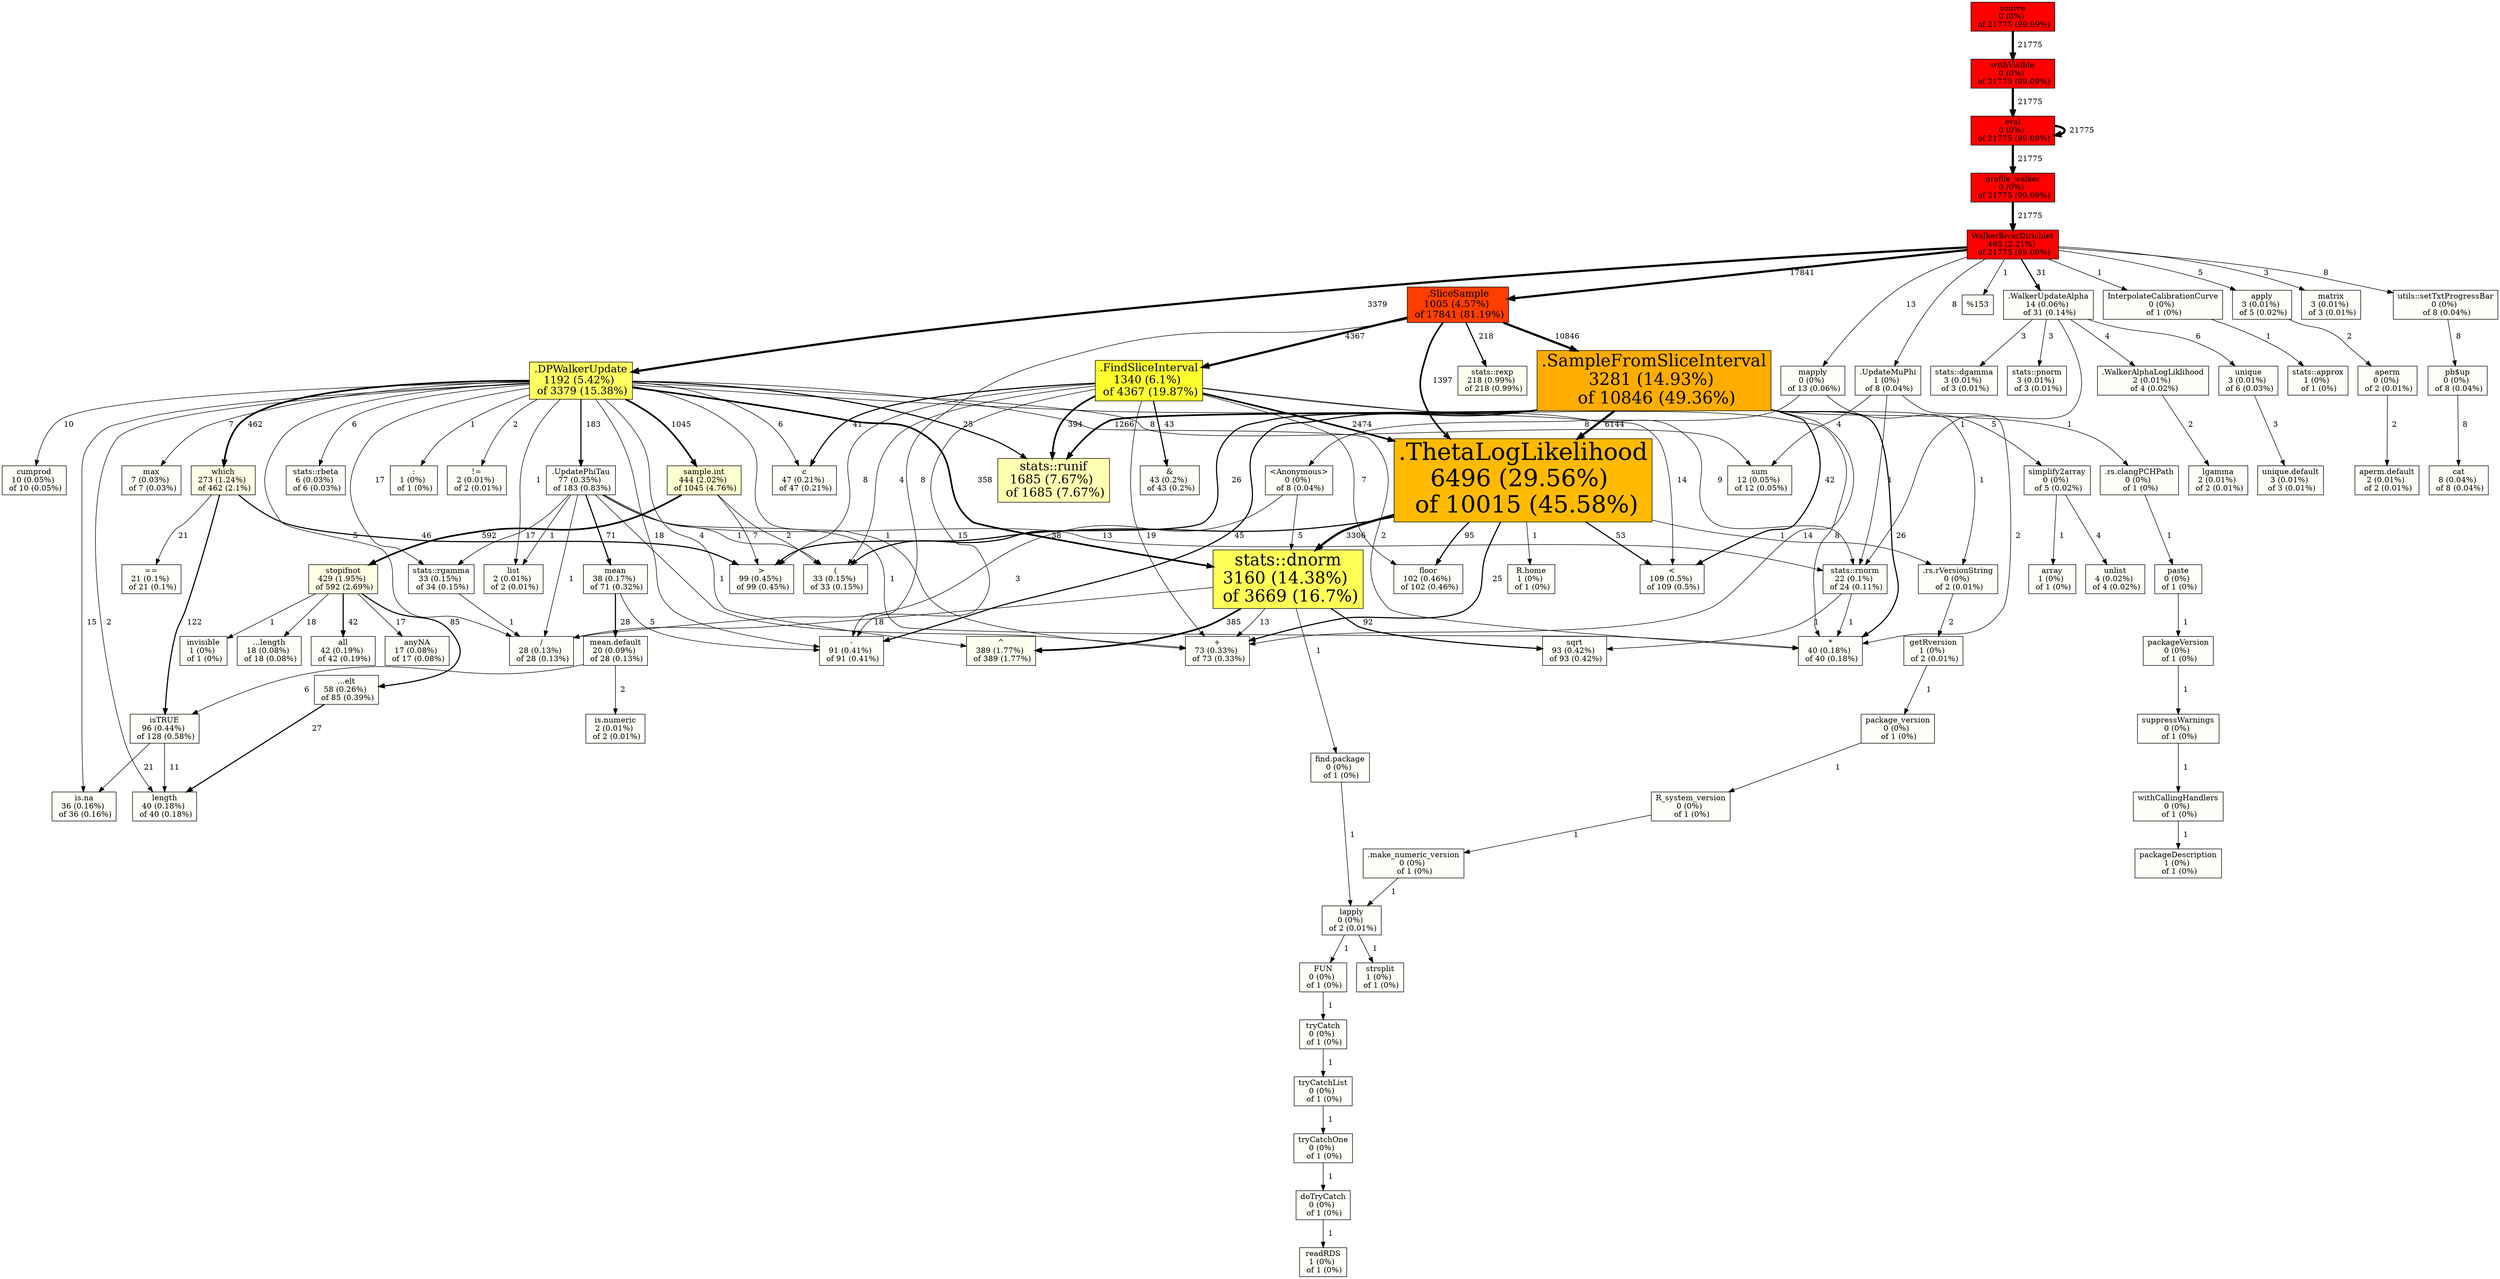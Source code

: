 digraph xyz {
rankdir=TB;
"-\n91 (0.41%) \n of 91 (0.41%)"[shape=box,style=filled,color=black,fillcolor="#FFFFFA"fontsize=14];
":\n1 (0%) \n of 1 (0%)"[shape=box,style=filled,color=black,fillcolor="#FFFFFA"fontsize=14];
"!=\n2 (0.01%) \n of 2 (0.01%)"[shape=box,style=filled,color=black,fillcolor="#FFFFFA"fontsize=14];
"...elt\n58 (0.26%) \n of 85 (0.39%)"[shape=box,style=filled,color=black,fillcolor="#FFFFFA"fontsize=14];
"...elt\n58 (0.26%) \n of 85 (0.39%)" -> "length\n40 (0.18%) \n of 40 (0.18%)"[label="  27", penwidth=2];
"...length\n18 (0.08%) \n of 18 (0.08%)"[shape=box,style=filled,color=black,fillcolor="#FFFFFA"fontsize=14];
".DPWalkerUpdate\n1192 (5.42%) \n of 3379 (15.38%)"[shape=box,style=filled,color=black,fillcolor="#FFFF61"fontsize=18.6247147629165];
".DPWalkerUpdate\n1192 (5.42%) \n of 3379 (15.38%)" -> "-\n91 (0.41%) \n of 91 (0.41%)"[label="  18", penwidth=1];
".DPWalkerUpdate\n1192 (5.42%) \n of 3379 (15.38%)" -> ":\n1 (0%) \n of 1 (0%)"[label="  1", penwidth=1];
".DPWalkerUpdate\n1192 (5.42%) \n of 3379 (15.38%)" -> "!=\n2 (0.01%) \n of 2 (0.01%)"[label="  2", penwidth=1];
".DPWalkerUpdate\n1192 (5.42%) \n of 3379 (15.38%)" -> ".UpdatePhiTau\n77 (0.35%) \n of 183 (0.83%)"[label="  183", penwidth=2];
".DPWalkerUpdate\n1192 (5.42%) \n of 3379 (15.38%)" -> "*\n40 (0.18%) \n of 40 (0.18%)"[label="  2", penwidth=1];
".DPWalkerUpdate\n1192 (5.42%) \n of 3379 (15.38%)" -> "/\n28 (0.13%) \n of 28 (0.13%)"[label="  5", penwidth=1];
".DPWalkerUpdate\n1192 (5.42%) \n of 3379 (15.38%)" -> "^\n389 (1.77%) \n of 389 (1.77%)"[label="  4", penwidth=1];
".DPWalkerUpdate\n1192 (5.42%) \n of 3379 (15.38%)" -> "+\n73 (0.33%) \n of 73 (0.33%)"[label="  1", penwidth=1];
".DPWalkerUpdate\n1192 (5.42%) \n of 3379 (15.38%)" -> "c\n47 (0.21%) \n of 47 (0.21%)"[label="  6", penwidth=1];
".DPWalkerUpdate\n1192 (5.42%) \n of 3379 (15.38%)" -> "cumprod\n10 (0.05%) \n of 10 (0.05%)"[label="  10", penwidth=1];
".DPWalkerUpdate\n1192 (5.42%) \n of 3379 (15.38%)" -> "is.na\n36 (0.16%) \n of 36 (0.16%)"[label="  15", penwidth=1];
".DPWalkerUpdate\n1192 (5.42%) \n of 3379 (15.38%)" -> "length\n40 (0.18%) \n of 40 (0.18%)"[label="  2", penwidth=1];
".DPWalkerUpdate\n1192 (5.42%) \n of 3379 (15.38%)" -> "list\n2 (0.01%) \n of 2 (0.01%)"[label="  1", penwidth=1];
".DPWalkerUpdate\n1192 (5.42%) \n of 3379 (15.38%)" -> "max\n7 (0.03%) \n of 7 (0.03%)"[label="  7", penwidth=1];
".DPWalkerUpdate\n1192 (5.42%) \n of 3379 (15.38%)" -> "sample.int\n444 (2.02%) \n of 1045 (4.76%)"[label="  1045", penwidth=3];
".DPWalkerUpdate\n1192 (5.42%) \n of 3379 (15.38%)" -> "stats::dnorm\n3160 (14.38%) \n of 3669 (16.7%)"[label="  358", penwidth=3];
".DPWalkerUpdate\n1192 (5.42%) \n of 3379 (15.38%)" -> "stats::rbeta\n6 (0.03%) \n of 6 (0.03%)"[label="  6", penwidth=1];
".DPWalkerUpdate\n1192 (5.42%) \n of 3379 (15.38%)" -> "stats::rgamma\n33 (0.15%) \n of 34 (0.15%)"[label="  17", penwidth=1];
".DPWalkerUpdate\n1192 (5.42%) \n of 3379 (15.38%)" -> "stats::rnorm\n22 (0.1%) \n of 24 (0.11%)"[label="  9", penwidth=1];
".DPWalkerUpdate\n1192 (5.42%) \n of 3379 (15.38%)" -> "stats::runif\n1685 (7.67%) \n of 1685 (7.67%)"[label="  25", penwidth=2];
".DPWalkerUpdate\n1192 (5.42%) \n of 3379 (15.38%)" -> "sum\n12 (0.05%) \n of 12 (0.05%)"[label="  8", penwidth=1];
".DPWalkerUpdate\n1192 (5.42%) \n of 3379 (15.38%)" -> "which\n273 (1.24%) \n of 462 (2.1%)"[label="  462", penwidth=3];
".FindSliceInterval\n1340 (6.1%) \n of 4367 (19.87%)"[shape=box,style=filled,color=black,fillcolor="#FFFF2E"fontsize=19.7585424563656];
".FindSliceInterval\n1340 (6.1%) \n of 4367 (19.87%)" -> "-\n91 (0.41%) \n of 91 (0.41%)"[label="  15", penwidth=1];
".FindSliceInterval\n1340 (6.1%) \n of 4367 (19.87%)" -> ".ThetaLogLikelihood\n6496 (29.56%) \n of 10015 (45.58%)"[label="  2474", penwidth=3];
".FindSliceInterval\n1340 (6.1%) \n of 4367 (19.87%)" -> "(\n33 (0.15%) \n of 33 (0.15%)"[label="  4", penwidth=1];
".FindSliceInterval\n1340 (6.1%) \n of 4367 (19.87%)" -> "*\n40 (0.18%) \n of 40 (0.18%)"[label="  8", penwidth=1];
".FindSliceInterval\n1340 (6.1%) \n of 4367 (19.87%)" -> "&\n43 (0.2%) \n of 43 (0.2%)"[label="  43", penwidth=2];
".FindSliceInterval\n1340 (6.1%) \n of 4367 (19.87%)" -> "+\n73 (0.33%) \n of 73 (0.33%)"[label="  19", penwidth=1];
".FindSliceInterval\n1340 (6.1%) \n of 4367 (19.87%)" -> "<\n109 (0.5%) \n of 109 (0.5%)"[label="  14", penwidth=1];
".FindSliceInterval\n1340 (6.1%) \n of 4367 (19.87%)" -> ">\n99 (0.45%) \n of 99 (0.45%)"[label="  8", penwidth=1];
".FindSliceInterval\n1340 (6.1%) \n of 4367 (19.87%)" -> "c\n47 (0.21%) \n of 47 (0.21%)"[label="  41", penwidth=2];
".FindSliceInterval\n1340 (6.1%) \n of 4367 (19.87%)" -> "floor\n102 (0.46%) \n of 102 (0.46%)"[label="  7", penwidth=1];
".FindSliceInterval\n1340 (6.1%) \n of 4367 (19.87%)" -> "stats::runif\n1685 (7.67%) \n of 1685 (7.67%)"[label="  394", penwidth=3];
".make_numeric_version\n0 (0%) \n of 1 (0%)"[shape=box,style=filled,color=black,fillcolor="#FFFFFA"fontsize=14];
".make_numeric_version\n0 (0%) \n of 1 (0%)" -> "lapply\n0 (0%) \n of 2 (0.01%)"[label="  1", penwidth=1];
".rs.clangPCHPath\n0 (0%) \n of 1 (0%)"[shape=box,style=filled,color=black,fillcolor="#FFFFFA"fontsize=14];
".rs.clangPCHPath\n0 (0%) \n of 1 (0%)" -> "paste\n0 (0%) \n of 1 (0%)"[label="  1", penwidth=1];
".rs.rVersionString\n0 (0%) \n of 2 (0.01%)"[shape=box,style=filled,color=black,fillcolor="#FFFFFA"fontsize=14];
".rs.rVersionString\n0 (0%) \n of 2 (0.01%)" -> "getRversion\n1 (0%) \n of 2 (0.01%)"[label="  2", penwidth=1];
".SampleFromSliceInterval\n3281 (14.93%) \n of 10846 (49.36%)"[shape=box,style=filled,color=black,fillcolor="#FFAC00"fontsize=30.9114865381787];
".SampleFromSliceInterval\n3281 (14.93%) \n of 10846 (49.36%)" -> "-\n91 (0.41%) \n of 91 (0.41%)"[label="  45", penwidth=2];
".SampleFromSliceInterval\n3281 (14.93%) \n of 10846 (49.36%)" -> ".rs.clangPCHPath\n0 (0%) \n of 1 (0%)"[label="  1", penwidth=1];
".SampleFromSliceInterval\n3281 (14.93%) \n of 10846 (49.36%)" -> ".rs.rVersionString\n0 (0%) \n of 2 (0.01%)"[label="  1", penwidth=1];
".SampleFromSliceInterval\n3281 (14.93%) \n of 10846 (49.36%)" -> ".ThetaLogLikelihood\n6496 (29.56%) \n of 10015 (45.58%)"[label="  6144", penwidth=4];
".SampleFromSliceInterval\n3281 (14.93%) \n of 10846 (49.36%)" -> "(\n33 (0.15%) \n of 33 (0.15%)"[label="  26", penwidth=2];
".SampleFromSliceInterval\n3281 (14.93%) \n of 10846 (49.36%)" -> "*\n40 (0.18%) \n of 40 (0.18%)"[label="  26", penwidth=2];
".SampleFromSliceInterval\n3281 (14.93%) \n of 10846 (49.36%)" -> "+\n73 (0.33%) \n of 73 (0.33%)"[label="  14", penwidth=1];
".SampleFromSliceInterval\n3281 (14.93%) \n of 10846 (49.36%)" -> "<\n109 (0.5%) \n of 109 (0.5%)"[label="  42", penwidth=2];
".SampleFromSliceInterval\n3281 (14.93%) \n of 10846 (49.36%)" -> "stats::runif\n1685 (7.67%) \n of 1685 (7.67%)"[label="  1266", penwidth=3];
".SliceSample\n1005 (4.57%) \n of 17841 (81.19%)"[shape=box,style=filled,color=black,fillcolor="#FF3E00"fontsize=17.1020466611456];
".SliceSample\n1005 (4.57%) \n of 17841 (81.19%)" -> "-\n91 (0.41%) \n of 91 (0.41%)"[label="  8", penwidth=1];
".SliceSample\n1005 (4.57%) \n of 17841 (81.19%)" -> ".FindSliceInterval\n1340 (6.1%) \n of 4367 (19.87%)"[label="  4367", penwidth=4];
".SliceSample\n1005 (4.57%) \n of 17841 (81.19%)" -> ".SampleFromSliceInterval\n3281 (14.93%) \n of 10846 (49.36%)"[label="  10846", penwidth=4];
".SliceSample\n1005 (4.57%) \n of 17841 (81.19%)" -> ".ThetaLogLikelihood\n6496 (29.56%) \n of 10015 (45.58%)"[label="  1397", penwidth=3];
".SliceSample\n1005 (4.57%) \n of 17841 (81.19%)" -> "stats::rexp\n218 (0.99%) \n of 218 (0.99%)"[label="  218", penwidth=2];
".ThetaLogLikelihood\n6496 (29.56%) \n of 10015 (45.58%)"[shape=box,style=filled,color=black,fillcolor="#FFBA00"fontsize=43.4952871010182];
".ThetaLogLikelihood\n6496 (29.56%) \n of 10015 (45.58%)" -> ".rs.rVersionString\n0 (0%) \n of 2 (0.01%)"[label="  1", penwidth=1];
".ThetaLogLikelihood\n6496 (29.56%) \n of 10015 (45.58%)" -> "+\n73 (0.33%) \n of 73 (0.33%)"[label="  25", penwidth=2];
".ThetaLogLikelihood\n6496 (29.56%) \n of 10015 (45.58%)" -> "<\n109 (0.5%) \n of 109 (0.5%)"[label="  53", penwidth=2];
".ThetaLogLikelihood\n6496 (29.56%) \n of 10015 (45.58%)" -> ">\n99 (0.45%) \n of 99 (0.45%)"[label="  38", penwidth=2];
".ThetaLogLikelihood\n6496 (29.56%) \n of 10015 (45.58%)" -> "floor\n102 (0.46%) \n of 102 (0.46%)"[label="  95", penwidth=2];
".ThetaLogLikelihood\n6496 (29.56%) \n of 10015 (45.58%)" -> "R.home\n1 (0%) \n of 1 (0%)"[label="  1", penwidth=1];
".ThetaLogLikelihood\n6496 (29.56%) \n of 10015 (45.58%)" -> "stats::dnorm\n3160 (14.38%) \n of 3669 (16.7%)"[label="  3306", penwidth=4];
".UpdateMuPhi\n1 (0%) \n of 8 (0.04%)"[shape=box,style=filled,color=black,fillcolor="#FFFFFA"fontsize=14];
".UpdateMuPhi\n1 (0%) \n of 8 (0.04%)" -> "*\n40 (0.18%) \n of 40 (0.18%)"[label="  2", penwidth=1];
".UpdateMuPhi\n1 (0%) \n of 8 (0.04%)" -> "stats::rnorm\n22 (0.1%) \n of 24 (0.11%)"[label="  1", penwidth=1];
".UpdateMuPhi\n1 (0%) \n of 8 (0.04%)" -> "sum\n12 (0.05%) \n of 12 (0.05%)"[label="  4", penwidth=1];
".UpdatePhiTau\n77 (0.35%) \n of 183 (0.83%)"[shape=box,style=filled,color=black,fillcolor="#FFFFFA"fontsize=14];
".UpdatePhiTau\n77 (0.35%) \n of 183 (0.83%)" -> "(\n33 (0.15%) \n of 33 (0.15%)"[label="  1", penwidth=1];
".UpdatePhiTau\n77 (0.35%) \n of 183 (0.83%)" -> "*\n40 (0.18%) \n of 40 (0.18%)"[label="  1", penwidth=1];
".UpdatePhiTau\n77 (0.35%) \n of 183 (0.83%)" -> "/\n28 (0.13%) \n of 28 (0.13%)"[label="  1", penwidth=1];
".UpdatePhiTau\n77 (0.35%) \n of 183 (0.83%)" -> "+\n73 (0.33%) \n of 73 (0.33%)"[label="  1", penwidth=1];
".UpdatePhiTau\n77 (0.35%) \n of 183 (0.83%)" -> "list\n2 (0.01%) \n of 2 (0.01%)"[label="  1", penwidth=1];
".UpdatePhiTau\n77 (0.35%) \n of 183 (0.83%)" -> "mean\n38 (0.17%) \n of 71 (0.32%)"[label="  71", penwidth=2];
".UpdatePhiTau\n77 (0.35%) \n of 183 (0.83%)" -> "stats::rgamma\n33 (0.15%) \n of 34 (0.15%)"[label="  17", penwidth=1];
".UpdatePhiTau\n77 (0.35%) \n of 183 (0.83%)" -> "stats::rnorm\n22 (0.1%) \n of 24 (0.11%)"[label="  13", penwidth=1];
".WalkerAlphaLogLiklihood\n2 (0.01%) \n of 4 (0.02%)"[shape=box,style=filled,color=black,fillcolor="#FFFFFA"fontsize=14];
".WalkerAlphaLogLiklihood\n2 (0.01%) \n of 4 (0.02%)" -> "lgamma\n2 (0.01%) \n of 2 (0.01%)"[label="  2", penwidth=1];
".WalkerUpdateAlpha\n14 (0.06%) \n of 31 (0.14%)"[shape=box,style=filled,color=black,fillcolor="#FFFFFA"fontsize=14];
".WalkerUpdateAlpha\n14 (0.06%) \n of 31 (0.14%)" -> ".WalkerAlphaLogLiklihood\n2 (0.01%) \n of 4 (0.02%)"[label="  4", penwidth=1];
".WalkerUpdateAlpha\n14 (0.06%) \n of 31 (0.14%)" -> "stats::dgamma\n3 (0.01%) \n of 3 (0.01%)"[label="  3", penwidth=1];
".WalkerUpdateAlpha\n14 (0.06%) \n of 31 (0.14%)" -> "stats::pnorm\n3 (0.01%) \n of 3 (0.01%)"[label="  3", penwidth=1];
".WalkerUpdateAlpha\n14 (0.06%) \n of 31 (0.14%)" -> "stats::rnorm\n22 (0.1%) \n of 24 (0.11%)"[label="  1", penwidth=1];
".WalkerUpdateAlpha\n14 (0.06%) \n of 31 (0.14%)" -> "unique\n3 (0.01%) \n of 6 (0.03%)"[label="  6", penwidth=1];
"(\n33 (0.15%) \n of 33 (0.15%)"[shape=box,style=filled,color=black,fillcolor="#FFFFFA"fontsize=14];
"*\n40 (0.18%) \n of 40 (0.18%)"[shape=box,style=filled,color=black,fillcolor="#FFFFFA"fontsize=14];
"/\n28 (0.13%) \n of 28 (0.13%)"[shape=box,style=filled,color=black,fillcolor="#FFFFFA"fontsize=14];
"&\n43 (0.2%) \n of 43 (0.2%)"[shape=box,style=filled,color=black,fillcolor="#FFFFFA"fontsize=14];
"%%\n1 (0%) \n of 1 (0%)"[shape=box,style=filled,color=black,fillcolor="#FFFFFA"fontsize=14];
"^\n389 (1.77%) \n of 389 (1.77%)"[shape=box,style=filled,color=black,fillcolor="#FFFFF0"fontsize=14];
"+\n73 (0.33%) \n of 73 (0.33%)"[shape=box,style=filled,color=black,fillcolor="#FFFFFA"fontsize=14];
"<\n109 (0.5%) \n of 109 (0.5%)"[shape=box,style=filled,color=black,fillcolor="#FFFFFA"fontsize=14];
"<Anonymous>\n0 (0%) \n of 8 (0.04%)"[shape=box,style=filled,color=black,fillcolor="#FFFFFA"fontsize=14];
"<Anonymous>\n0 (0%) \n of 8 (0.04%)" -> "/\n28 (0.13%) \n of 28 (0.13%)"[label="  3", penwidth=1];
"<Anonymous>\n0 (0%) \n of 8 (0.04%)" -> "stats::dnorm\n3160 (14.38%) \n of 3669 (16.7%)"[label="  5", penwidth=1];
"==\n21 (0.1%) \n of 21 (0.1%)"[shape=box,style=filled,color=black,fillcolor="#FFFFFA"fontsize=14];
">\n99 (0.45%) \n of 99 (0.45%)"[shape=box,style=filled,color=black,fillcolor="#FFFFFA"fontsize=14];
"all\n42 (0.19%) \n of 42 (0.19%)"[shape=box,style=filled,color=black,fillcolor="#FFFFFA"fontsize=14];
"anyNA\n17 (0.08%) \n of 17 (0.08%)"[shape=box,style=filled,color=black,fillcolor="#FFFFFA"fontsize=14];
"aperm\n0 (0%) \n of 2 (0.01%)"[shape=box,style=filled,color=black,fillcolor="#FFFFFA"fontsize=14];
"aperm\n0 (0%) \n of 2 (0.01%)" -> "aperm.default\n2 (0.01%) \n of 2 (0.01%)"[label="  2", penwidth=1];
"aperm.default\n2 (0.01%) \n of 2 (0.01%)"[shape=box,style=filled,color=black,fillcolor="#FFFFFA"fontsize=14];
"apply\n3 (0.01%) \n of 5 (0.02%)"[shape=box,style=filled,color=black,fillcolor="#FFFFFA"fontsize=14];
"apply\n3 (0.01%) \n of 5 (0.02%)" -> "aperm\n0 (0%) \n of 2 (0.01%)"[label="  2", penwidth=1];
"array\n1 (0%) \n of 1 (0%)"[shape=box,style=filled,color=black,fillcolor="#FFFFFA"fontsize=14];
"c\n47 (0.21%) \n of 47 (0.21%)"[shape=box,style=filled,color=black,fillcolor="#FFFFFA"fontsize=14];
"cat\n8 (0.04%) \n of 8 (0.04%)"[shape=box,style=filled,color=black,fillcolor="#FFFFFA"fontsize=14];
"cumprod\n10 (0.05%) \n of 10 (0.05%)"[shape=box,style=filled,color=black,fillcolor="#FFFFFA"fontsize=14];
"doTryCatch\n0 (0%) \n of 1 (0%)"[shape=box,style=filled,color=black,fillcolor="#FFFFFA"fontsize=14];
"doTryCatch\n0 (0%) \n of 1 (0%)" -> "readRDS\n1 (0%) \n of 1 (0%)"[label="  1", penwidth=1];
"eval\n0 (0%) \n of 21775 (99.09%)"[shape=box,style=filled,color=black,fillcolor="#FF0000"fontsize=14];
"eval\n0 (0%) \n of 21775 (99.09%)" -> "eval\n0 (0%) \n of 21775 (99.09%)"[label="  21775", penwidth=4];
"eval\n0 (0%) \n of 21775 (99.09%)" -> "profile_walker\n0 (0%) \n of 21775 (99.09%)"[label="  21775", penwidth=4];
"find.package\n0 (0%) \n of 1 (0%)"[shape=box,style=filled,color=black,fillcolor="#FFFFFA"fontsize=14];
"find.package\n0 (0%) \n of 1 (0%)" -> "lapply\n0 (0%) \n of 2 (0.01%)"[label="  1", penwidth=1];
"floor\n102 (0.46%) \n of 102 (0.46%)"[shape=box,style=filled,color=black,fillcolor="#FFFFFA"fontsize=14];
"FUN\n0 (0%) \n of 1 (0%)"[shape=box,style=filled,color=black,fillcolor="#FFFFFA"fontsize=14];
"FUN\n0 (0%) \n of 1 (0%)" -> "tryCatch\n0 (0%) \n of 1 (0%)"[label="  1", penwidth=1];
"getRversion\n1 (0%) \n of 2 (0.01%)"[shape=box,style=filled,color=black,fillcolor="#FFFFFA"fontsize=14];
"getRversion\n1 (0%) \n of 2 (0.01%)" -> "package_version\n0 (0%) \n of 1 (0%)"[label="  1", penwidth=1];
"InterpolateCalibrationCurve\n0 (0%) \n of 1 (0%)"[shape=box,style=filled,color=black,fillcolor="#FFFFFA"fontsize=14];
"InterpolateCalibrationCurve\n0 (0%) \n of 1 (0%)" -> "stats::approx\n1 (0%) \n of 1 (0%)"[label="  1", penwidth=1];
"invisible\n1 (0%) \n of 1 (0%)"[shape=box,style=filled,color=black,fillcolor="#FFFFFA"fontsize=14];
"is.na\n36 (0.16%) \n of 36 (0.16%)"[shape=box,style=filled,color=black,fillcolor="#FFFFFA"fontsize=14];
"is.numeric\n2 (0.01%) \n of 2 (0.01%)"[shape=box,style=filled,color=black,fillcolor="#FFFFFA"fontsize=14];
"isTRUE\n96 (0.44%) \n of 128 (0.58%)"[shape=box,style=filled,color=black,fillcolor="#FFFFFA"fontsize=14];
"isTRUE\n96 (0.44%) \n of 128 (0.58%)" -> "is.na\n36 (0.16%) \n of 36 (0.16%)"[label="  21", penwidth=1];
"isTRUE\n96 (0.44%) \n of 128 (0.58%)" -> "length\n40 (0.18%) \n of 40 (0.18%)"[label="  11", penwidth=1];
"lapply\n0 (0%) \n of 2 (0.01%)"[shape=box,style=filled,color=black,fillcolor="#FFFFFA"fontsize=14];
"lapply\n0 (0%) \n of 2 (0.01%)" -> "FUN\n0 (0%) \n of 1 (0%)"[label="  1", penwidth=1];
"lapply\n0 (0%) \n of 2 (0.01%)" -> "strsplit\n1 (0%) \n of 1 (0%)"[label="  1", penwidth=1];
"length\n40 (0.18%) \n of 40 (0.18%)"[shape=box,style=filled,color=black,fillcolor="#FFFFFA"fontsize=14];
"lgamma\n2 (0.01%) \n of 2 (0.01%)"[shape=box,style=filled,color=black,fillcolor="#FFFFFA"fontsize=14];
"list\n2 (0.01%) \n of 2 (0.01%)"[shape=box,style=filled,color=black,fillcolor="#FFFFFA"fontsize=14];
"mapply\n0 (0%) \n of 13 (0.06%)"[shape=box,style=filled,color=black,fillcolor="#FFFFFA"fontsize=14];
"mapply\n0 (0%) \n of 13 (0.06%)" -> "<Anonymous>\n0 (0%) \n of 8 (0.04%)"[label="  8", penwidth=1];
"mapply\n0 (0%) \n of 13 (0.06%)" -> "simplify2array\n0 (0%) \n of 5 (0.02%)"[label="  5", penwidth=1];
"matrix\n3 (0.01%) \n of 3 (0.01%)"[shape=box,style=filled,color=black,fillcolor="#FFFFFA"fontsize=14];
"max\n7 (0.03%) \n of 7 (0.03%)"[shape=box,style=filled,color=black,fillcolor="#FFFFFA"fontsize=14];
"mean\n38 (0.17%) \n of 71 (0.32%)"[shape=box,style=filled,color=black,fillcolor="#FFFFFA"fontsize=14];
"mean\n38 (0.17%) \n of 71 (0.32%)" -> "-\n91 (0.41%) \n of 91 (0.41%)"[label="  5", penwidth=1];
"mean\n38 (0.17%) \n of 71 (0.32%)" -> "mean.default\n20 (0.09%) \n of 28 (0.13%)"[label="  28", penwidth=2];
"mean.default\n20 (0.09%) \n of 28 (0.13%)"[shape=box,style=filled,color=black,fillcolor="#FFFFFA"fontsize=14];
"mean.default\n20 (0.09%) \n of 28 (0.13%)" -> "is.numeric\n2 (0.01%) \n of 2 (0.01%)"[label="  2", penwidth=1];
"mean.default\n20 (0.09%) \n of 28 (0.13%)" -> "isTRUE\n96 (0.44%) \n of 128 (0.58%)"[label="  6", penwidth=1];
"package_version\n0 (0%) \n of 1 (0%)"[shape=box,style=filled,color=black,fillcolor="#FFFFFA"fontsize=14];
"package_version\n0 (0%) \n of 1 (0%)" -> "R_system_version\n0 (0%) \n of 1 (0%)"[label="  1", penwidth=1];
"packageDescription\n1 (0%) \n of 1 (0%)"[shape=box,style=filled,color=black,fillcolor="#FFFFFA"fontsize=14];
"packageVersion\n0 (0%) \n of 1 (0%)"[shape=box,style=filled,color=black,fillcolor="#FFFFFA"fontsize=14];
"packageVersion\n0 (0%) \n of 1 (0%)" -> "suppressWarnings\n0 (0%) \n of 1 (0%)"[label="  1", penwidth=1];
"paste\n0 (0%) \n of 1 (0%)"[shape=box,style=filled,color=black,fillcolor="#FFFFFA"fontsize=14];
"paste\n0 (0%) \n of 1 (0%)" -> "packageVersion\n0 (0%) \n of 1 (0%)"[label="  1", penwidth=1];
"pb$up\n0 (0%) \n of 8 (0.04%)"[shape=box,style=filled,color=black,fillcolor="#FFFFFA"fontsize=14];
"pb$up\n0 (0%) \n of 8 (0.04%)" -> "cat\n8 (0.04%) \n of 8 (0.04%)"[label="  8", penwidth=1];
"profile_walker\n0 (0%) \n of 21775 (99.09%)"[shape=box,style=filled,color=black,fillcolor="#FF0000"fontsize=14];
"profile_walker\n0 (0%) \n of 21775 (99.09%)" -> "WalkerBivarDirichlet\n485 (2.21%) \n of 21775 (99.09%)"[label="  21775", penwidth=4];
"R_system_version\n0 (0%) \n of 1 (0%)"[shape=box,style=filled,color=black,fillcolor="#FFFFFA"fontsize=14];
"R_system_version\n0 (0%) \n of 1 (0%)" -> ".make_numeric_version\n0 (0%) \n of 1 (0%)"[label="  1", penwidth=1];
"R.home\n1 (0%) \n of 1 (0%)"[shape=box,style=filled,color=black,fillcolor="#FFFFFA"fontsize=14];
"readRDS\n1 (0%) \n of 1 (0%)"[shape=box,style=filled,color=black,fillcolor="#FFFFFA"fontsize=14];
"sample.int\n444 (2.02%) \n of 1045 (4.76%)"[shape=box,style=filled,color=black,fillcolor="#FFFFD1"fontsize=14];
"sample.int\n444 (2.02%) \n of 1045 (4.76%)" -> "(\n33 (0.15%) \n of 33 (0.15%)"[label="  2", penwidth=1];
"sample.int\n444 (2.02%) \n of 1045 (4.76%)" -> ">\n99 (0.45%) \n of 99 (0.45%)"[label="  7", penwidth=1];
"sample.int\n444 (2.02%) \n of 1045 (4.76%)" -> "stopifnot\n429 (1.95%) \n of 592 (2.69%)"[label="  592", penwidth=3];
"simplify2array\n0 (0%) \n of 5 (0.02%)"[shape=box,style=filled,color=black,fillcolor="#FFFFFA"fontsize=14];
"simplify2array\n0 (0%) \n of 5 (0.02%)" -> "array\n1 (0%) \n of 1 (0%)"[label="  1", penwidth=1];
"simplify2array\n0 (0%) \n of 5 (0.02%)" -> "unlist\n4 (0.02%) \n of 4 (0.02%)"[label="  4", penwidth=1];
"source\n0 (0%) \n of 21775 (99.09%)"[shape=box,style=filled,color=black,fillcolor="#FF0000"fontsize=14];
"source\n0 (0%) \n of 21775 (99.09%)" -> "withVisible\n0 (0%) \n of 21775 (99.09%)"[label="  21775", penwidth=4];
"sqrt\n93 (0.42%) \n of 93 (0.42%)"[shape=box,style=filled,color=black,fillcolor="#FFFFFA"fontsize=14];
"stats::approx\n1 (0%) \n of 1 (0%)"[shape=box,style=filled,color=black,fillcolor="#FFFFFA"fontsize=14];
"stats::dgamma\n3 (0.01%) \n of 3 (0.01%)"[shape=box,style=filled,color=black,fillcolor="#FFFFFA"fontsize=14];
"stats::dnorm\n3160 (14.38%) \n of 3669 (16.7%)"[shape=box,style=filled,color=black,fillcolor="#FFFF57"fontsize=30.3367763613737];
"stats::dnorm\n3160 (14.38%) \n of 3669 (16.7%)" -> "/\n28 (0.13%) \n of 28 (0.13%)"[label="  18", penwidth=1];
"stats::dnorm\n3160 (14.38%) \n of 3669 (16.7%)" -> "^\n389 (1.77%) \n of 389 (1.77%)"[label="  385", penwidth=3];
"stats::dnorm\n3160 (14.38%) \n of 3669 (16.7%)" -> "+\n73 (0.33%) \n of 73 (0.33%)"[label="  13", penwidth=1];
"stats::dnorm\n3160 (14.38%) \n of 3669 (16.7%)" -> "find.package\n0 (0%) \n of 1 (0%)"[label="  1", penwidth=1];
"stats::dnorm\n3160 (14.38%) \n of 3669 (16.7%)" -> "sqrt\n93 (0.42%) \n of 93 (0.42%)"[label="  92", penwidth=2];
"stats::pnorm\n3 (0.01%) \n of 3 (0.01%)"[shape=box,style=filled,color=black,fillcolor="#FFFFFA"fontsize=14];
"stats::rbeta\n6 (0.03%) \n of 6 (0.03%)"[shape=box,style=filled,color=black,fillcolor="#FFFFFA"fontsize=14];
"stats::rexp\n218 (0.99%) \n of 218 (0.99%)"[shape=box,style=filled,color=black,fillcolor="#FFFFF0"fontsize=14];
"stats::rgamma\n33 (0.15%) \n of 34 (0.15%)"[shape=box,style=filled,color=black,fillcolor="#FFFFFA"fontsize=14];
"stats::rgamma\n33 (0.15%) \n of 34 (0.15%)" -> "/\n28 (0.13%) \n of 28 (0.13%)"[label="  1", penwidth=1];
"stats::rnorm\n22 (0.1%) \n of 24 (0.11%)"[shape=box,style=filled,color=black,fillcolor="#FFFFFA"fontsize=14];
"stats::rnorm\n22 (0.1%) \n of 24 (0.11%)" -> "*\n40 (0.18%) \n of 40 (0.18%)"[label="  1", penwidth=1];
"stats::rnorm\n22 (0.1%) \n of 24 (0.11%)" -> "sqrt\n93 (0.42%) \n of 93 (0.42%)"[label="  1", penwidth=1];
"stats::runif\n1685 (7.67%) \n of 1685 (7.67%)"[shape=box,style=filled,color=black,fillcolor="#FFFFB3"fontsize=22.155811878602];
"stopifnot\n429 (1.95%) \n of 592 (2.69%)"[shape=box,style=filled,color=black,fillcolor="#FFFFE6"fontsize=14];
"stopifnot\n429 (1.95%) \n of 592 (2.69%)" -> "...elt\n58 (0.26%) \n of 85 (0.39%)"[label="  85", penwidth=2];
"stopifnot\n429 (1.95%) \n of 592 (2.69%)" -> "...length\n18 (0.08%) \n of 18 (0.08%)"[label="  18", penwidth=1];
"stopifnot\n429 (1.95%) \n of 592 (2.69%)" -> "all\n42 (0.19%) \n of 42 (0.19%)"[label="  42", penwidth=2];
"stopifnot\n429 (1.95%) \n of 592 (2.69%)" -> "anyNA\n17 (0.08%) \n of 17 (0.08%)"[label="  17", penwidth=1];
"stopifnot\n429 (1.95%) \n of 592 (2.69%)" -> "invisible\n1 (0%) \n of 1 (0%)"[label="  1", penwidth=1];
"strsplit\n1 (0%) \n of 1 (0%)"[shape=box,style=filled,color=black,fillcolor="#FFFFFA"fontsize=14];
"sum\n12 (0.05%) \n of 12 (0.05%)"[shape=box,style=filled,color=black,fillcolor="#FFFFFA"fontsize=14];
"suppressWarnings\n0 (0%) \n of 1 (0%)"[shape=box,style=filled,color=black,fillcolor="#FFFFFA"fontsize=14];
"suppressWarnings\n0 (0%) \n of 1 (0%)" -> "withCallingHandlers\n0 (0%) \n of 1 (0%)"[label="  1", penwidth=1];
"tryCatch\n0 (0%) \n of 1 (0%)"[shape=box,style=filled,color=black,fillcolor="#FFFFFA"fontsize=14];
"tryCatch\n0 (0%) \n of 1 (0%)" -> "tryCatchList\n0 (0%) \n of 1 (0%)"[label="  1", penwidth=1];
"tryCatchList\n0 (0%) \n of 1 (0%)"[shape=box,style=filled,color=black,fillcolor="#FFFFFA"fontsize=14];
"tryCatchList\n0 (0%) \n of 1 (0%)" -> "tryCatchOne\n0 (0%) \n of 1 (0%)"[label="  1", penwidth=1];
"tryCatchOne\n0 (0%) \n of 1 (0%)"[shape=box,style=filled,color=black,fillcolor="#FFFFFA"fontsize=14];
"tryCatchOne\n0 (0%) \n of 1 (0%)" -> "doTryCatch\n0 (0%) \n of 1 (0%)"[label="  1", penwidth=1];
"unique\n3 (0.01%) \n of 6 (0.03%)"[shape=box,style=filled,color=black,fillcolor="#FFFFFA"fontsize=14];
"unique\n3 (0.01%) \n of 6 (0.03%)" -> "unique.default\n3 (0.01%) \n of 3 (0.01%)"[label="  3", penwidth=1];
"unique.default\n3 (0.01%) \n of 3 (0.01%)"[shape=box,style=filled,color=black,fillcolor="#FFFFFA"fontsize=14];
"unlist\n4 (0.02%) \n of 4 (0.02%)"[shape=box,style=filled,color=black,fillcolor="#FFFFFA"fontsize=14];
"utils::setTxtProgressBar\n0 (0%) \n of 8 (0.04%)"[shape=box,style=filled,color=black,fillcolor="#FFFFFA"fontsize=14];
"utils::setTxtProgressBar\n0 (0%) \n of 8 (0.04%)" -> "pb$up\n0 (0%) \n of 8 (0.04%)"[label="  8", penwidth=1];
"WalkerBivarDirichlet\n485 (2.21%) \n of 21775 (99.09%)"[shape=box,style=filled,color=black,fillcolor="#FF0000"fontsize=14];
"WalkerBivarDirichlet\n485 (2.21%) \n of 21775 (99.09%)" -> ".DPWalkerUpdate\n1192 (5.42%) \n of 3379 (15.38%)"[label="  3379", penwidth=4];
"WalkerBivarDirichlet\n485 (2.21%) \n of 21775 (99.09%)" -> ".SliceSample\n1005 (4.57%) \n of 17841 (81.19%)"[label="  17841", penwidth=4];
"WalkerBivarDirichlet\n485 (2.21%) \n of 21775 (99.09%)" -> ".UpdateMuPhi\n1 (0%) \n of 8 (0.04%)"[label="  8", penwidth=1];
"WalkerBivarDirichlet\n485 (2.21%) \n of 21775 (99.09%)" -> ".WalkerUpdateAlpha\n14 (0.06%) \n of 31 (0.14%)"[label="  31", penwidth=2];
"WalkerBivarDirichlet\n485 (2.21%) \n of 21775 (99.09%)" -> "%%\n1 (0%) \n of 1 (0%)"[label="  1", penwidth=1];
"WalkerBivarDirichlet\n485 (2.21%) \n of 21775 (99.09%)" -> "apply\n3 (0.01%) \n of 5 (0.02%)"[label="  5", penwidth=1];
"WalkerBivarDirichlet\n485 (2.21%) \n of 21775 (99.09%)" -> "InterpolateCalibrationCurve\n0 (0%) \n of 1 (0%)"[label="  1", penwidth=1];
"WalkerBivarDirichlet\n485 (2.21%) \n of 21775 (99.09%)" -> "mapply\n0 (0%) \n of 13 (0.06%)"[label="  13", penwidth=1];
"WalkerBivarDirichlet\n485 (2.21%) \n of 21775 (99.09%)" -> "matrix\n3 (0.01%) \n of 3 (0.01%)"[label="  3", penwidth=1];
"WalkerBivarDirichlet\n485 (2.21%) \n of 21775 (99.09%)" -> "utils::setTxtProgressBar\n0 (0%) \n of 8 (0.04%)"[label="  8", penwidth=1];
"which\n273 (1.24%) \n of 462 (2.1%)"[shape=box,style=filled,color=black,fillcolor="#FFFFE6"fontsize=14];
"which\n273 (1.24%) \n of 462 (2.1%)" -> "==\n21 (0.1%) \n of 21 (0.1%)"[label="  21", penwidth=1];
"which\n273 (1.24%) \n of 462 (2.1%)" -> ">\n99 (0.45%) \n of 99 (0.45%)"[label="  46", penwidth=2];
"which\n273 (1.24%) \n of 462 (2.1%)" -> "isTRUE\n96 (0.44%) \n of 128 (0.58%)"[label="  122", penwidth=2];
"withCallingHandlers\n0 (0%) \n of 1 (0%)"[shape=box,style=filled,color=black,fillcolor="#FFFFFA"fontsize=14];
"withCallingHandlers\n0 (0%) \n of 1 (0%)" -> "packageDescription\n1 (0%) \n of 1 (0%)"[label="  1", penwidth=1];
"withVisible\n0 (0%) \n of 21775 (99.09%)"[shape=box,style=filled,color=black,fillcolor="#FF0000"fontsize=14];
"withVisible\n0 (0%) \n of 21775 (99.09%)" -> "eval\n0 (0%) \n of 21775 (99.09%)"[label="  21775", penwidth=4];
}